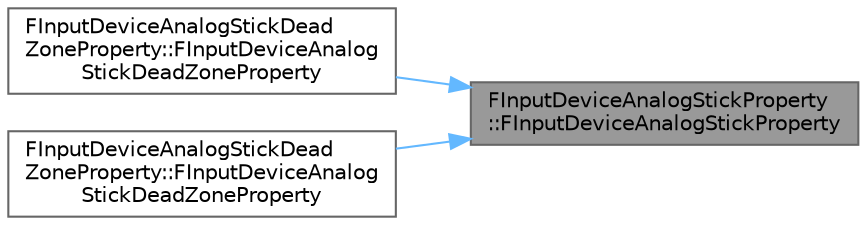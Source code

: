 digraph "FInputDeviceAnalogStickProperty::FInputDeviceAnalogStickProperty"
{
 // INTERACTIVE_SVG=YES
 // LATEX_PDF_SIZE
  bgcolor="transparent";
  edge [fontname=Helvetica,fontsize=10,labelfontname=Helvetica,labelfontsize=10];
  node [fontname=Helvetica,fontsize=10,shape=box,height=0.2,width=0.4];
  rankdir="RL";
  Node1 [id="Node000001",label="FInputDeviceAnalogStickProperty\l::FInputDeviceAnalogStickProperty",height=0.2,width=0.4,color="gray40", fillcolor="grey60", style="filled", fontcolor="black",tooltip=" "];
  Node1 -> Node2 [id="edge1_Node000001_Node000002",dir="back",color="steelblue1",style="solid",tooltip=" "];
  Node2 [id="Node000002",label="FInputDeviceAnalogStickDead\lZoneProperty::FInputDeviceAnalog\lStickDeadZoneProperty",height=0.2,width=0.4,color="grey40", fillcolor="white", style="filled",URL="$d0/d1a/structFInputDeviceAnalogStickDeadZoneProperty.html#ad7ee88c4136dfa14ed5795f2de4626cd",tooltip=" "];
  Node1 -> Node3 [id="edge2_Node000001_Node000003",dir="back",color="steelblue1",style="solid",tooltip=" "];
  Node3 [id="Node000003",label="FInputDeviceAnalogStickDead\lZoneProperty::FInputDeviceAnalog\lStickDeadZoneProperty",height=0.2,width=0.4,color="grey40", fillcolor="white", style="filled",URL="$d0/d1a/structFInputDeviceAnalogStickDeadZoneProperty.html#a0602f6941b06000c6363343105c1ba8f",tooltip=" "];
}
